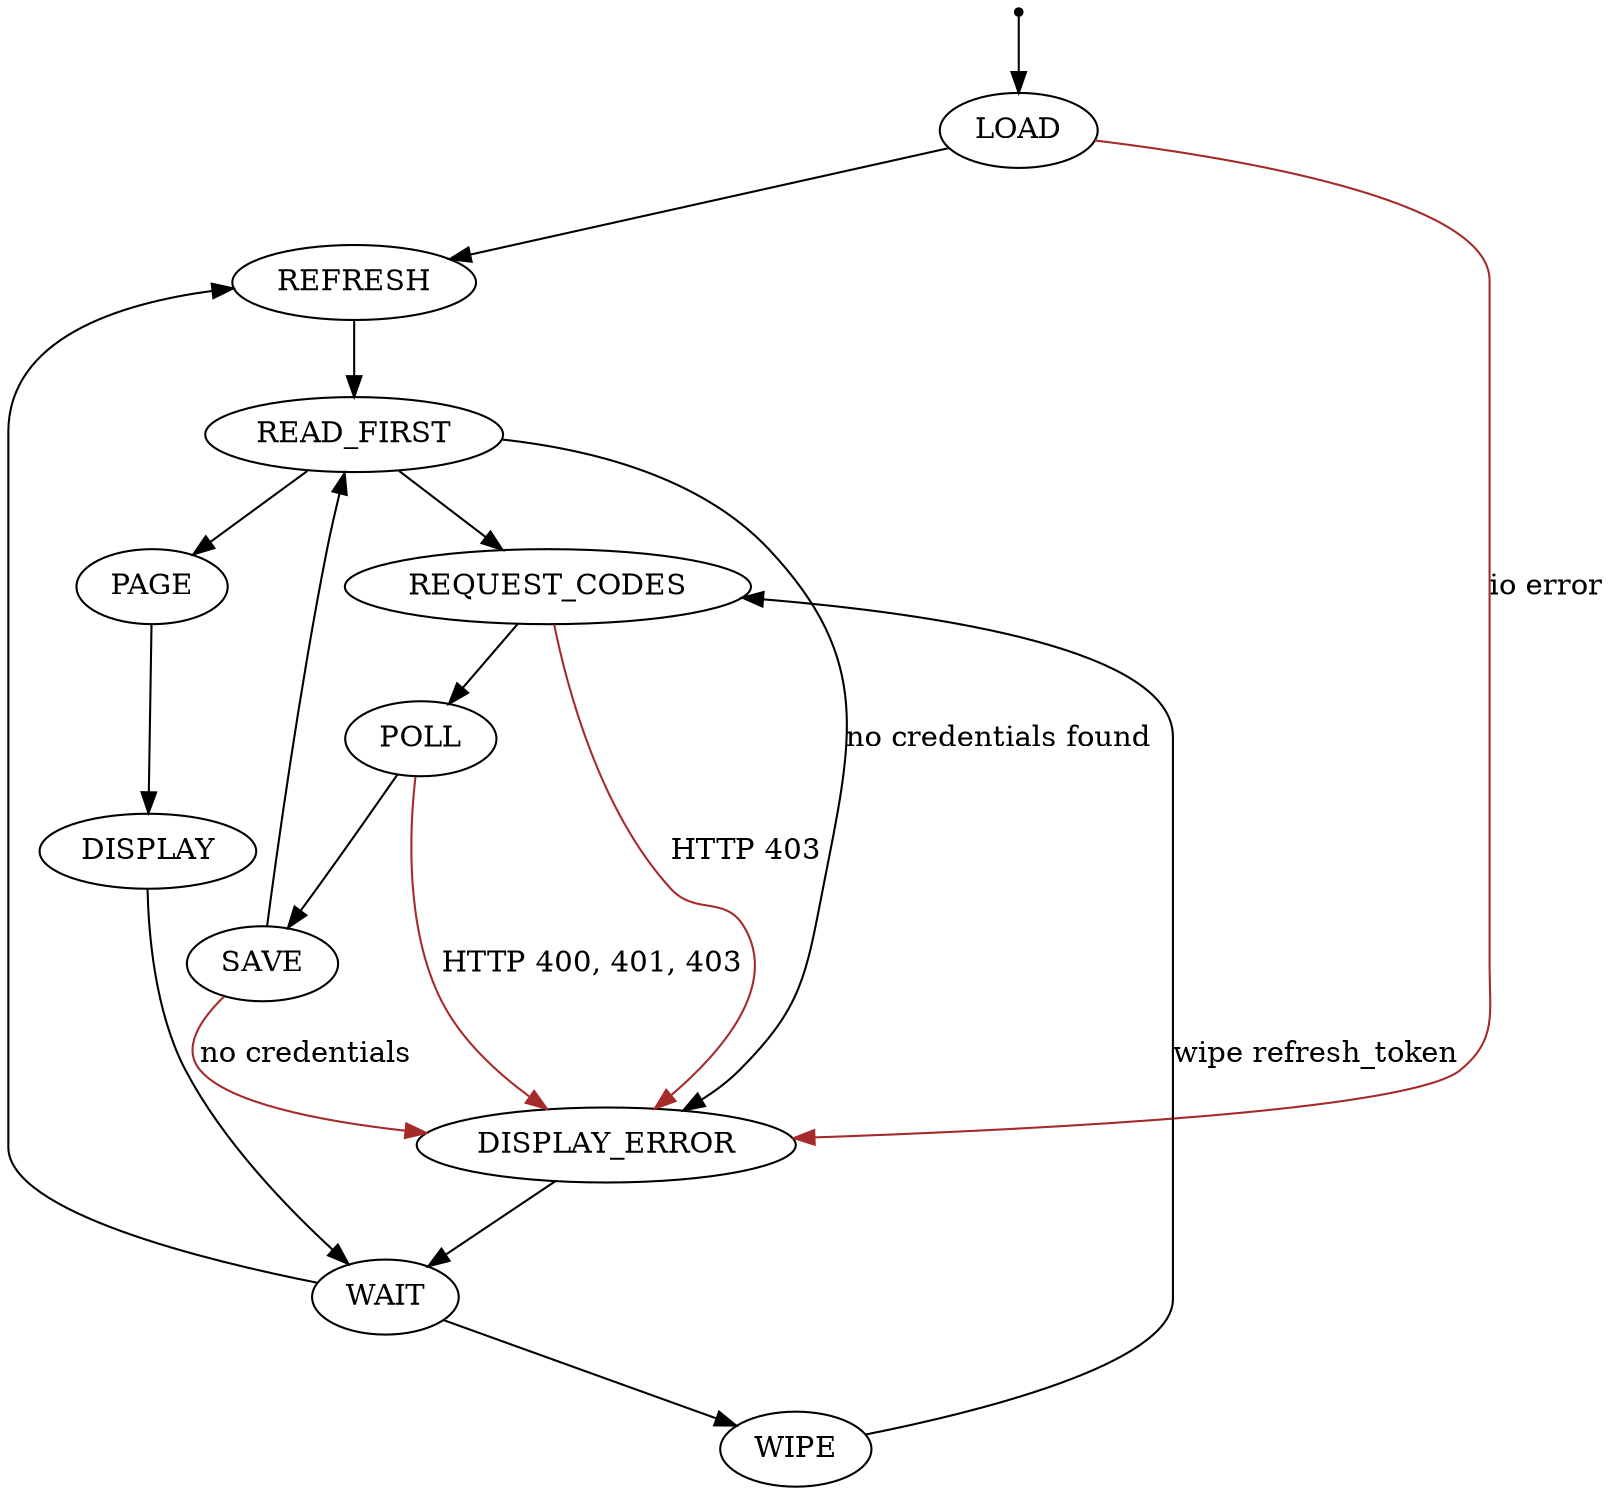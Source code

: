 /*
* List of vars and state holders:
*/

digraph {

start[shape="point"];

"LOAD" [shape="ellipse"];
"REQUEST_CODES" [shape="ellipse"];
"REFRESH" [shape="ellipse"];
"READ_FIRST" [shape="ellipse"];
"POLL" [shape="ellipse"];
"DISPLAY_ERROR" [shape="ellipse"];
"SAVE" [shape="ellipse"];
"PAGE" [shape="ellipse"];
"DISPLAY" [shape="ellipse"];
"WAIT" [shape="ellipse"];
"WIPE" [shape="ellipse"];

start -> "LOAD";
"READ_FIRST" -> "REQUEST_CODES";
"WIPE" -> "REQUEST_CODES" [label="wipe refresh_token"];
"LOAD" -> "REFRESH";
"WAIT" -> "REFRESH";
"REFRESH" -> "READ_FIRST";
"SAVE" -> "READ_FIRST";
"REQUEST_CODES" -> "POLL";
"LOAD" -> "DISPLAY_ERROR" [ label="io error" color="brown"];
"POLL" -> "DISPLAY_ERROR" [label="HTTP 400, 401, 403" color="brown"];
"READ_FIRST" -> "DISPLAY_ERROR" [ label="no credentials found"];
"REQUEST_CODES" -> "DISPLAY_ERROR" [label="HTTP 403" color="brown"];
"SAVE" -> "DISPLAY_ERROR" [label="no credentials" color="brown"];
"POLL" -> "SAVE";
"READ_FIRST" -> "PAGE";
"PAGE" -> "DISPLAY";
"DISPLAY_ERROR" -> "WAIT";
"DISPLAY" -> "WAIT";
"WAIT" -> "WIPE";
}
/*
* "TYPING" -> "REINIT" [label="(get, put, delete) 404 Not Found\nor -ve term frequency\nor missing term to delete" color="brown"];
*/
